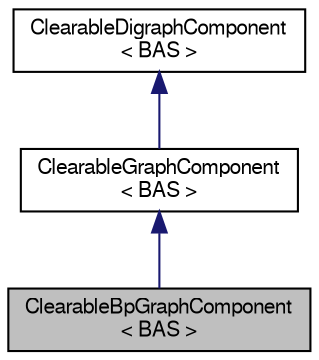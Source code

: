 digraph "ClearableBpGraphComponent&lt; BAS &gt;"
{
 // LATEX_PDF_SIZE
  edge [fontname="FreeSans",fontsize="10",labelfontname="FreeSans",labelfontsize="10"];
  node [fontname="FreeSans",fontsize="10",shape=record];
  Node0 [label="ClearableBpGraphComponent\l\< BAS \>",height=0.2,width=0.4,color="black", fillcolor="grey75", style="filled", fontcolor="black",tooltip="Skeleton class for clearable undirected biparite graphs."];
  Node1 -> Node0 [dir="back",color="midnightblue",fontsize="10",style="solid",fontname="FreeSans"];
  Node1 [label="ClearableGraphComponent\l\< BAS \>",height=0.2,width=0.4,color="black", fillcolor="white", style="filled",URL="$a05261.html",tooltip="Skeleton class for clearable undirected graphs."];
  Node2 -> Node1 [dir="back",color="midnightblue",fontsize="10",style="solid",fontname="FreeSans"];
  Node2 [label="ClearableDigraphComponent\l\< BAS \>",height=0.2,width=0.4,color="black", fillcolor="white", style="filled",URL="$a05253.html",tooltip="Skeleton class for clearable directed graphs."];
}
